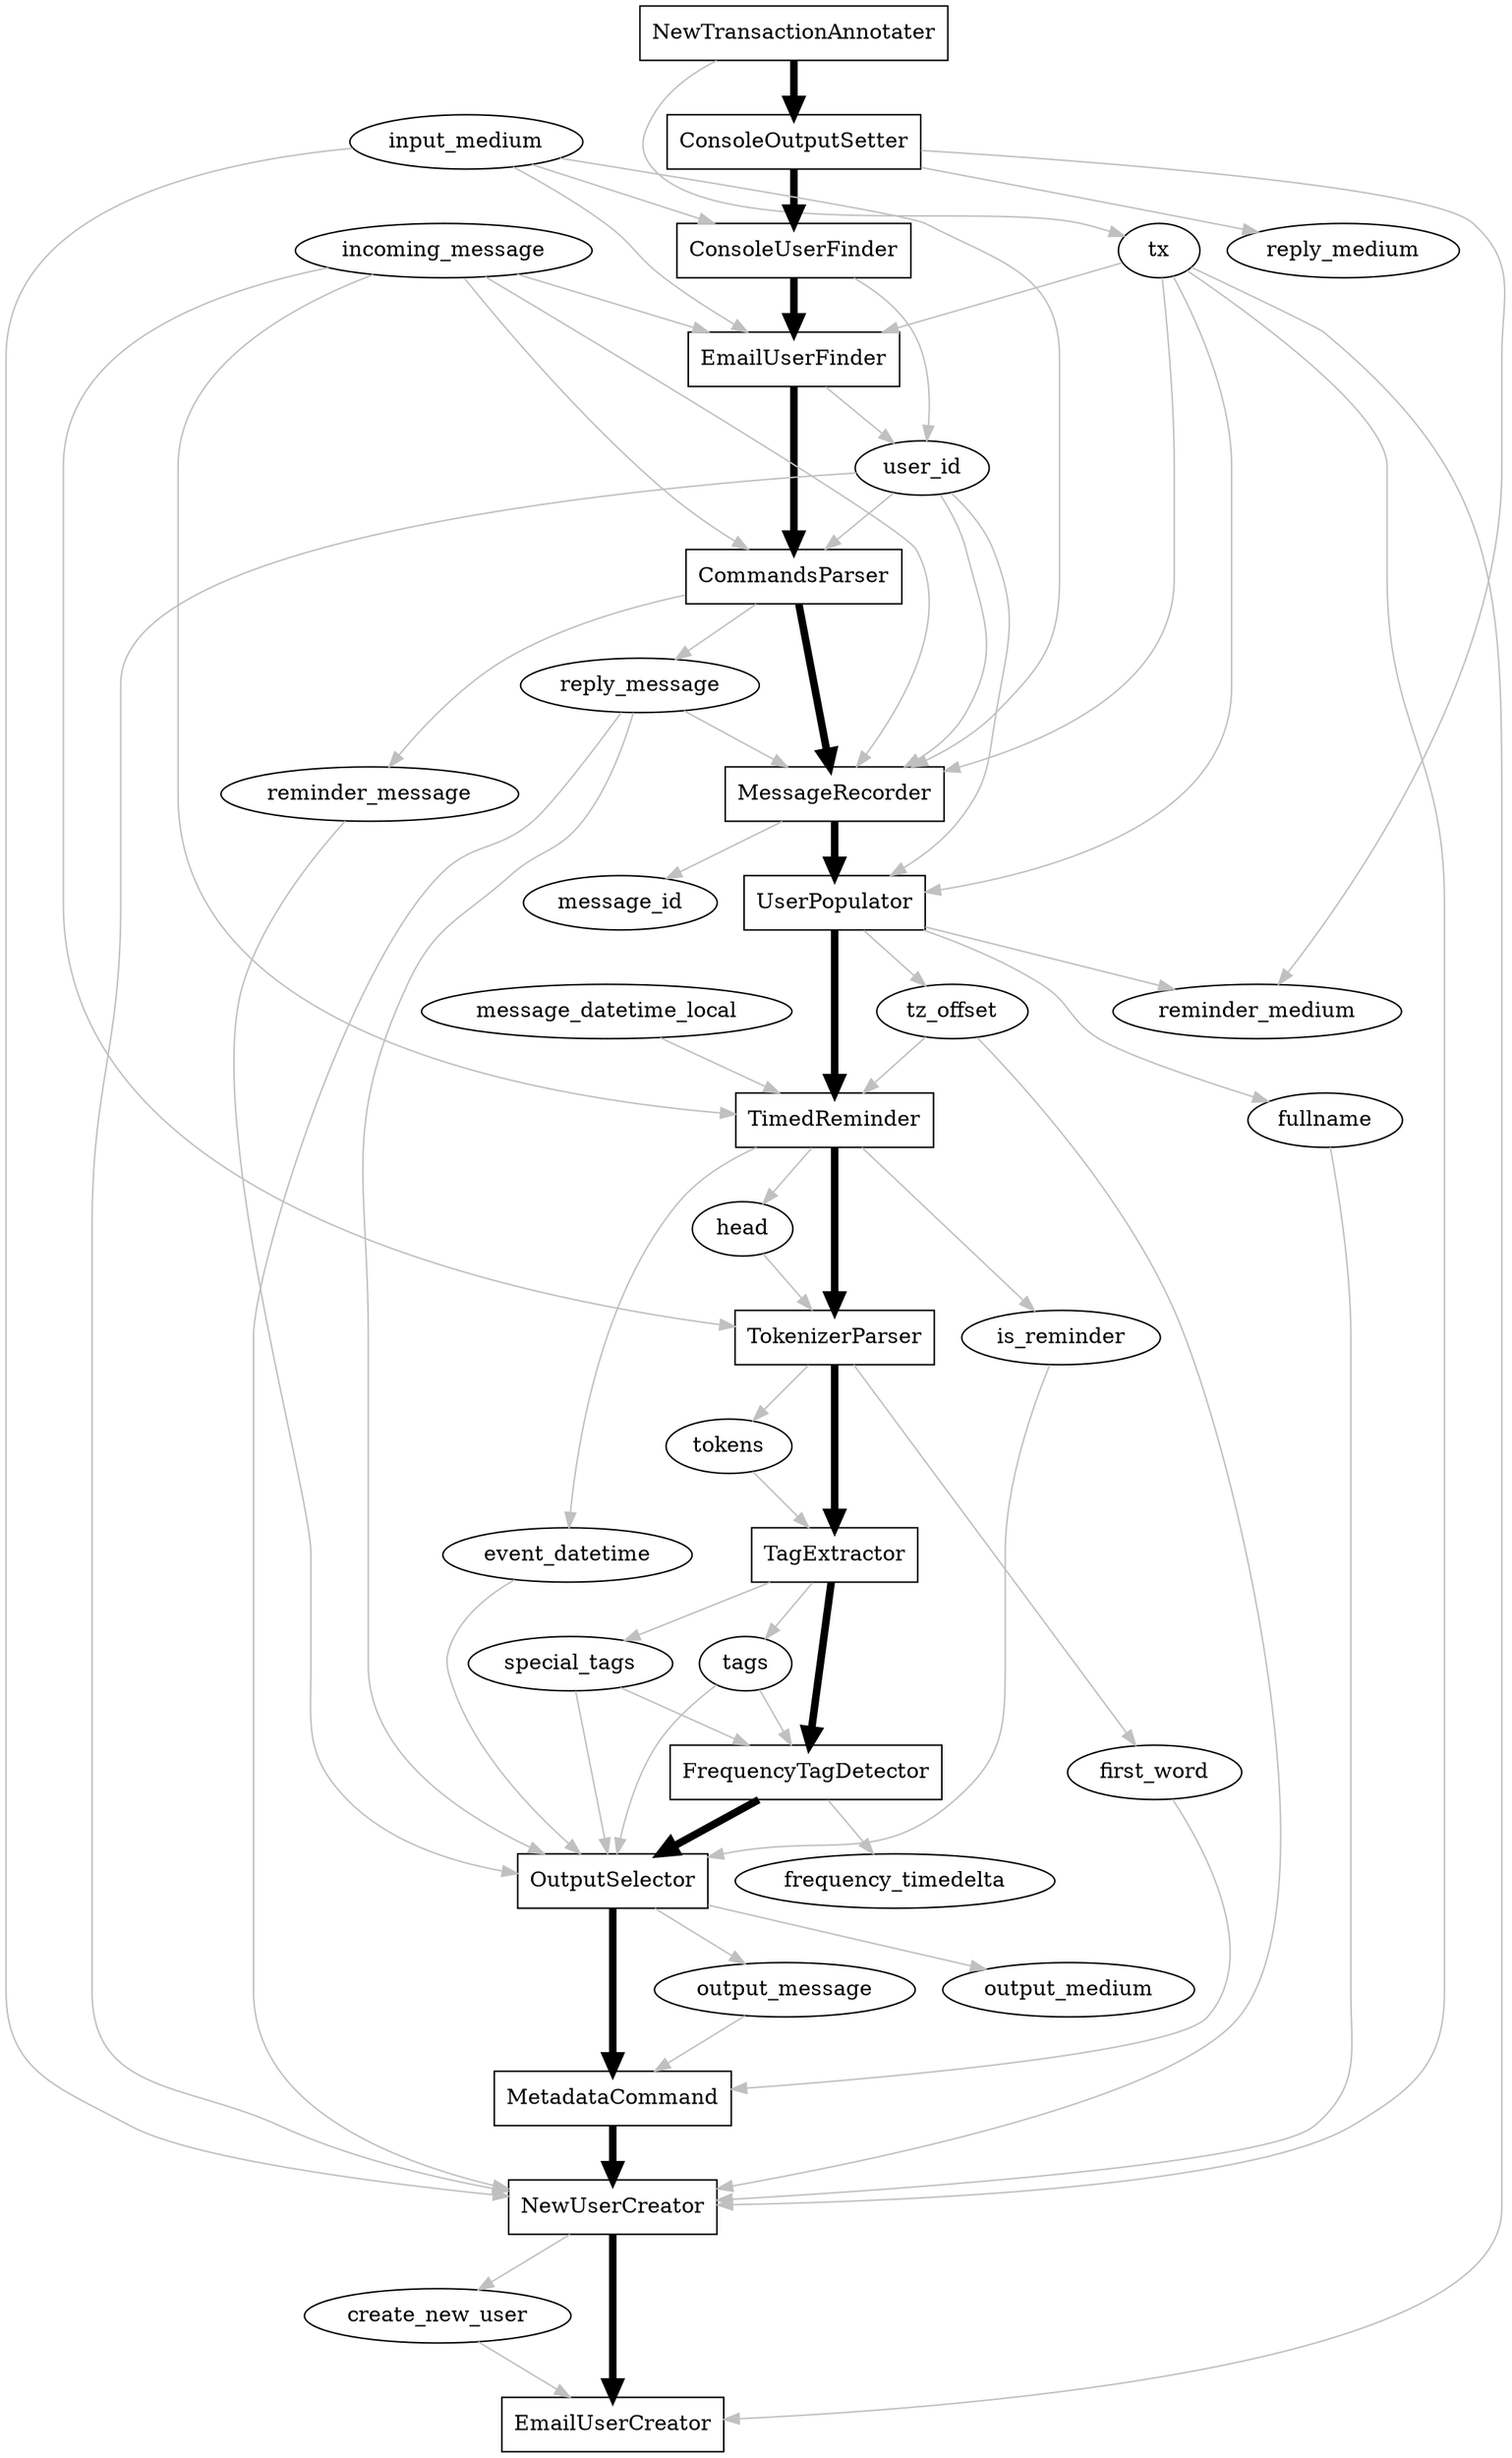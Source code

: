 
digraph G {
	node [shape=box]; TimedReminder FrequencyTagDetector MetadataCommand MessageRecorder CommandsParser UserPopulator OutputSelector NewTransactionAnnotater TagExtractor ConsoleUserFinder TokenizerParser EmailUserFinder EmailUserCreator ConsoleOutputSetter NewUserCreator
	node [shape=ellipse]; incoming_message
	incoming_message -> CommandsParser [weight = 10 color = gray];
	node [shape=ellipse]; user_id
	user_id -> CommandsParser [weight = 10 color = gray];
	node [shape=ellipse]; is_reminder
	is_reminder -> OutputSelector [weight = 10 color = gray];
	node [shape=ellipse]; tags
	tags -> OutputSelector [weight = 10 color = gray];
	node [shape=ellipse]; reply_message
	reply_message -> OutputSelector [weight = 10 color = gray];
	node [shape=ellipse]; reminder_message
	reminder_message -> OutputSelector [weight = 10 color = gray];
	node [shape=ellipse]; special_tags
	special_tags -> OutputSelector [weight = 10 color = gray];
	node [shape=ellipse]; event_datetime
	event_datetime -> OutputSelector [weight = 10 color = gray];
	incoming_message -> EmailUserFinder [weight = 10 color = gray];
	node [shape=ellipse]; input_medium
	input_medium -> EmailUserFinder [weight = 10 color = gray];
	node [shape=ellipse]; tx
	tx -> EmailUserFinder [weight = 10 color = gray];
	TagExtractor -> special_tags [weight = 10 color = gray];
	TimedReminder -> event_datetime [weight = 10 color = gray];
	input_medium -> NewUserCreator [weight = 10 color = gray];
	user_id -> NewUserCreator [weight = 10 color = gray];
	tx -> NewUserCreator [weight = 10 color = gray];
	node [shape=ellipse]; tz_offset
	tz_offset -> NewUserCreator [weight = 10 color = gray];
	reply_message -> NewUserCreator [weight = 10 color = gray];
	node [shape=ellipse]; fullname
	fullname -> NewUserCreator [weight = 10 color = gray];
	node [shape=ellipse]; create_new_user
	create_new_user -> EmailUserCreator [weight = 10 color = gray];
	tx -> EmailUserCreator [weight = 10 color = gray];
	EmailUserFinder -> user_id [weight = 10 color = gray];
	ConsoleUserFinder -> user_id [weight = 10 color = gray];
	NewTransactionAnnotater -> tx [weight = 10 color = gray];
	UserPopulator -> tz_offset [weight = 10 color = gray];
	UserPopulator -> reminder_medium [weight = 10 color = gray];
	ConsoleOutputSetter -> reminder_medium [weight = 10 color = gray];
	CommandsParser -> reminder_message [weight = 10 color = gray];
	node [shape=ellipse]; output_message
	output_message -> MetadataCommand [weight = 10 color = gray];
	node [shape=ellipse]; first_word
	first_word -> MetadataCommand [weight = 10 color = gray];
	OutputSelector -> output_message [weight = 10 color = gray];
	TokenizerParser -> first_word [weight = 10 color = gray];
	MessageRecorder -> message_id [weight = 10 color = gray];
	TimedReminder -> is_reminder [weight = 10 color = gray];
	TimedReminder -> head [weight = 10 color = gray];
	TagExtractor -> tags [weight = 10 color = gray];
	incoming_message -> MessageRecorder [weight = 10 color = gray];
	input_medium -> MessageRecorder [weight = 10 color = gray];
	user_id -> MessageRecorder [weight = 10 color = gray];
	reply_message -> MessageRecorder [weight = 10 color = gray];
	tx -> MessageRecorder [weight = 10 color = gray];
	FrequencyTagDetector -> frequency_timedelta [weight = 10 color = gray];
	NewUserCreator -> create_new_user [weight = 10 color = gray];
	ConsoleOutputSetter -> reply_medium [weight = 10 color = gray];
	TokenizerParser -> tokens [weight = 10 color = gray];
	node [shape=ellipse]; tokens
	tokens -> TagExtractor [weight = 10 color = gray];
	incoming_message -> TimedReminder [weight = 10 color = gray];
	node [shape=ellipse]; message_datetime_local
	message_datetime_local -> TimedReminder [weight = 10 color = gray];
	tz_offset -> TimedReminder [weight = 10 color = gray];
	special_tags -> FrequencyTagDetector [weight = 10 color = gray];
	tags -> FrequencyTagDetector [weight = 10 color = gray];
	user_id -> UserPopulator [weight = 10 color = gray];
	tx -> UserPopulator [weight = 10 color = gray];
	OutputSelector -> output_medium [weight = 10 color = gray];
	CommandsParser -> reply_message [weight = 10 color = gray];
	incoming_message -> TokenizerParser [weight = 10 color = gray];
	node [shape=ellipse]; head
	head -> TokenizerParser [weight = 10 color = gray];
	UserPopulator -> fullname [weight = 10 color = gray];
	input_medium -> ConsoleUserFinder [weight = 10 color = gray];
	NewTransactionAnnotater -> ConsoleOutputSetter [penwidth = 5 weight = 100];
	ConsoleOutputSetter -> ConsoleUserFinder [penwidth = 5 weight = 100];
	ConsoleUserFinder -> EmailUserFinder [penwidth = 5 weight = 100];
	EmailUserFinder -> CommandsParser [penwidth = 5 weight = 100];
	CommandsParser -> MessageRecorder [penwidth = 5 weight = 100];
	MessageRecorder -> UserPopulator [penwidth = 5 weight = 100];
	UserPopulator -> TimedReminder [penwidth = 5 weight = 100];
	TimedReminder -> TokenizerParser [penwidth = 5 weight = 100];
	TokenizerParser -> TagExtractor [penwidth = 5 weight = 100];
	TagExtractor -> FrequencyTagDetector [penwidth = 5 weight = 100];
	FrequencyTagDetector -> OutputSelector [penwidth = 5 weight = 100];
	OutputSelector -> MetadataCommand [penwidth = 5 weight = 100];
	MetadataCommand -> NewUserCreator [penwidth = 5 weight = 100];
	NewUserCreator -> EmailUserCreator [penwidth = 5 weight = 100];
}
